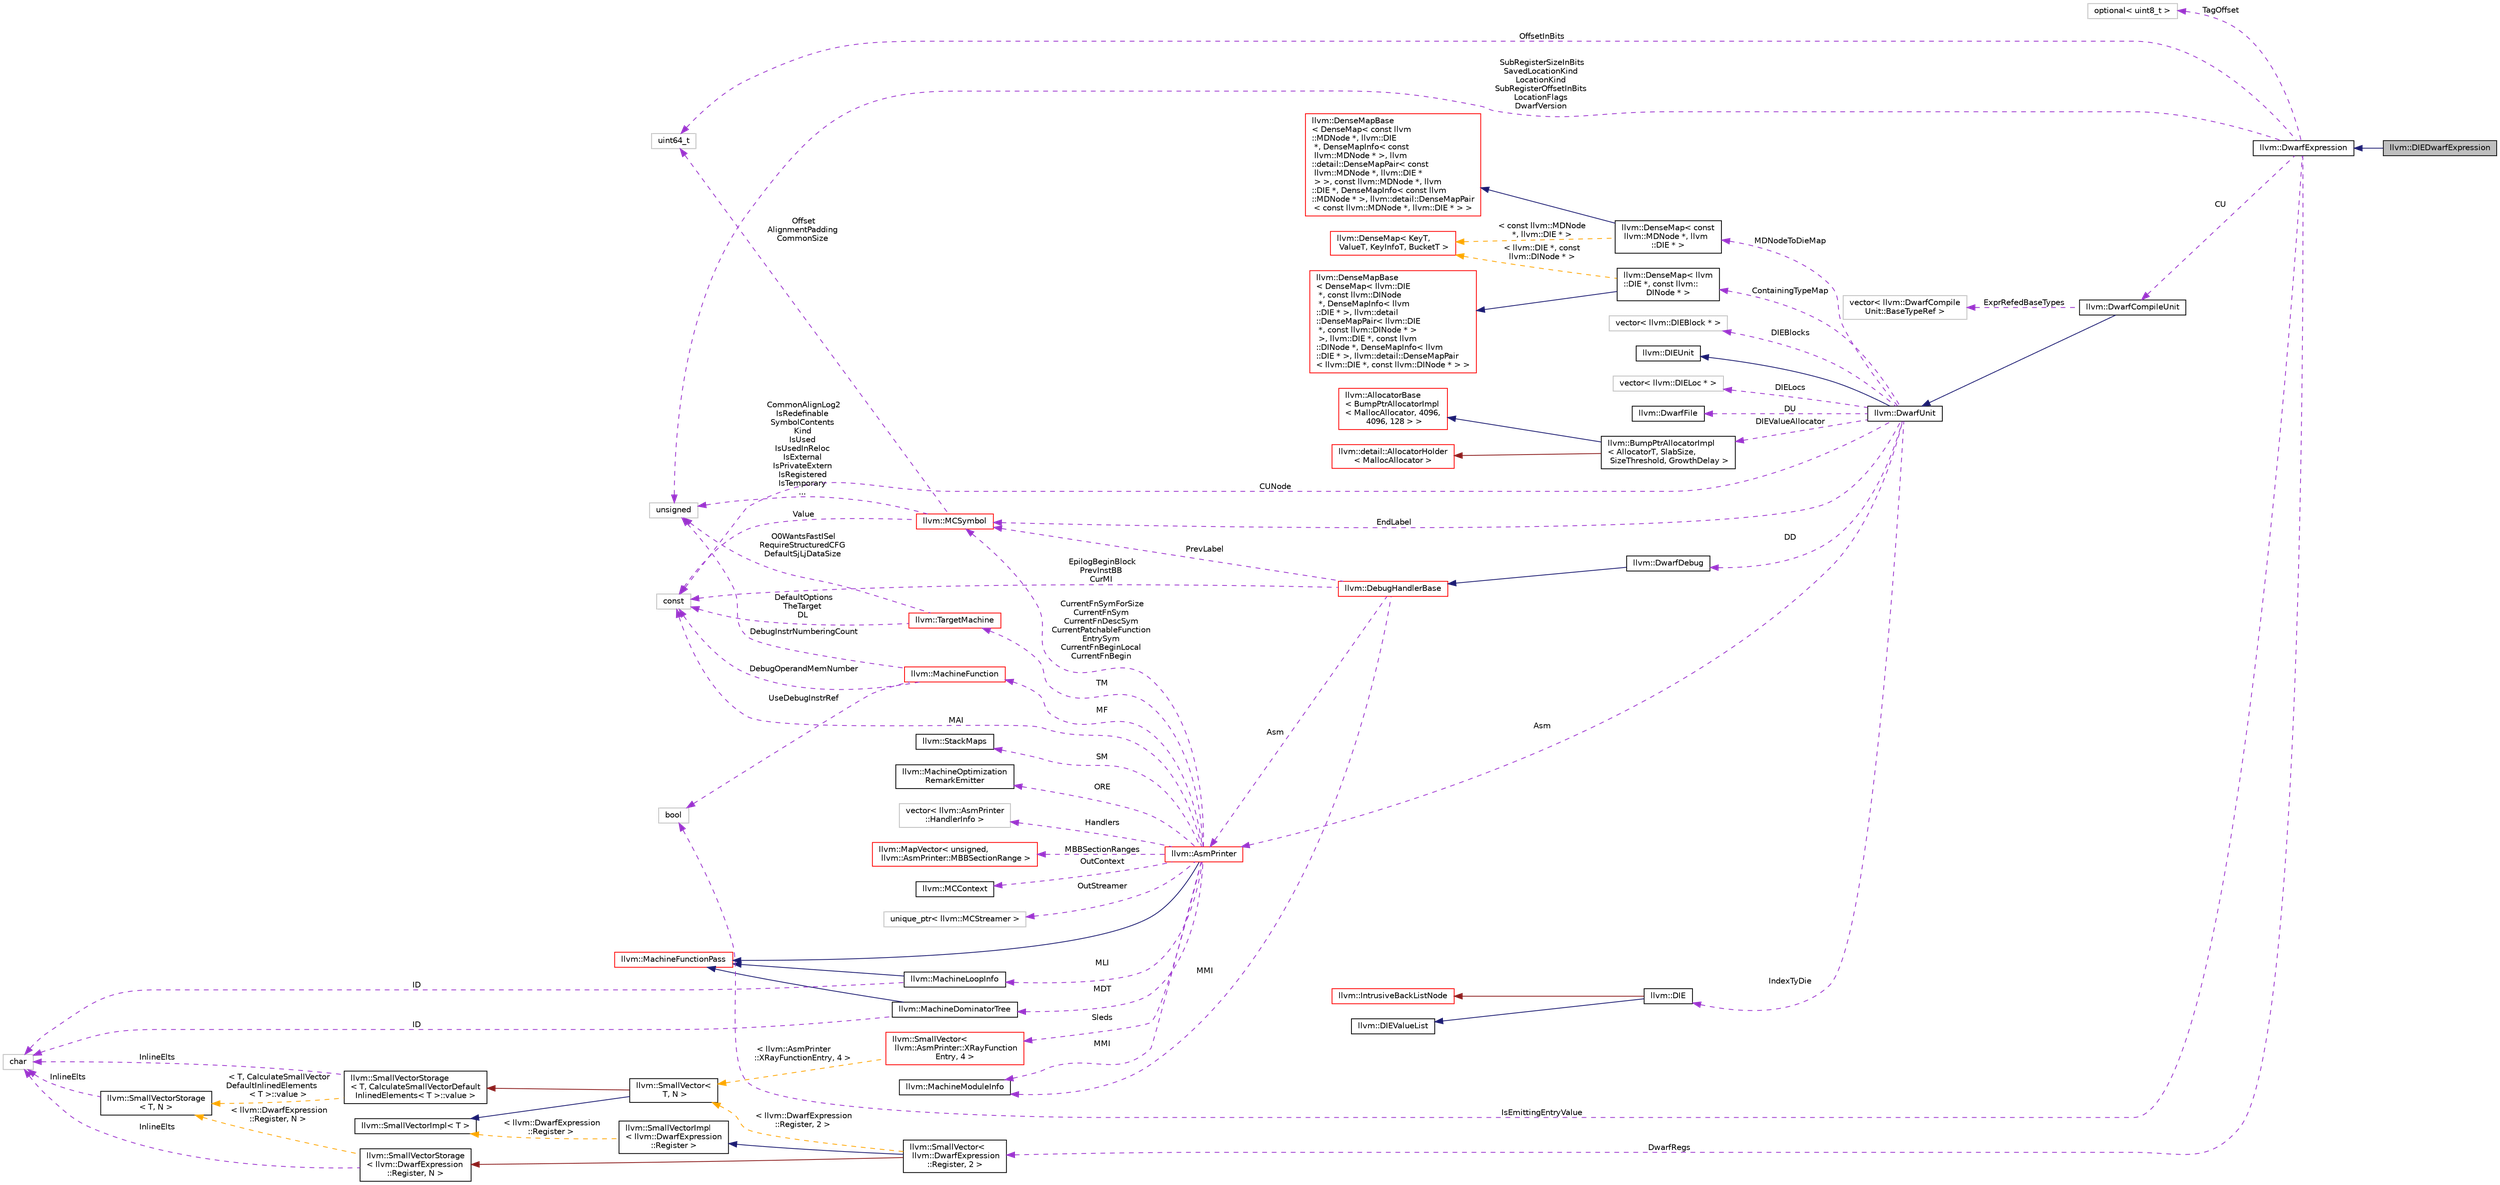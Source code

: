 digraph "llvm::DIEDwarfExpression"
{
 // LATEX_PDF_SIZE
  bgcolor="transparent";
  edge [fontname="Helvetica",fontsize="10",labelfontname="Helvetica",labelfontsize="10"];
  node [fontname="Helvetica",fontsize="10",shape=record];
  rankdir="LR";
  Node1 [label="llvm::DIEDwarfExpression",height=0.2,width=0.4,color="black", fillcolor="grey75", style="filled", fontcolor="black",tooltip="DwarfExpression implementation for singular DW_AT_location."];
  Node2 -> Node1 [dir="back",color="midnightblue",fontsize="10",style="solid",fontname="Helvetica"];
  Node2 [label="llvm::DwarfExpression",height=0.2,width=0.4,color="black",URL="$classllvm_1_1DwarfExpression.html",tooltip="Base class containing the logic for constructing DWARF expressions independently of whether they are ..."];
  Node3 -> Node2 [dir="back",color="darkorchid3",fontsize="10",style="dashed",label=" TagOffset" ,fontname="Helvetica"];
  Node3 [label="optional\< uint8_t \>",height=0.2,width=0.4,color="grey75",tooltip=" "];
  Node4 -> Node2 [dir="back",color="darkorchid3",fontsize="10",style="dashed",label=" OffsetInBits" ,fontname="Helvetica"];
  Node4 [label="uint64_t",height=0.2,width=0.4,color="grey75",tooltip=" "];
  Node5 -> Node2 [dir="back",color="darkorchid3",fontsize="10",style="dashed",label=" CU" ,fontname="Helvetica"];
  Node5 [label="llvm::DwarfCompileUnit",height=0.2,width=0.4,color="black",URL="$classllvm_1_1DwarfCompileUnit.html",tooltip=" "];
  Node6 -> Node5 [dir="back",color="midnightblue",fontsize="10",style="solid",fontname="Helvetica"];
  Node6 [label="llvm::DwarfUnit",height=0.2,width=0.4,color="black",URL="$classllvm_1_1DwarfUnit.html",tooltip="This dwarf writer support class manages information associated with a source file."];
  Node7 -> Node6 [dir="back",color="midnightblue",fontsize="10",style="solid",fontname="Helvetica"];
  Node7 [label="llvm::DIEUnit",height=0.2,width=0.4,color="black",URL="$classllvm_1_1DIEUnit.html",tooltip="Represents a compile or type unit."];
  Node8 -> Node6 [dir="back",color="darkorchid3",fontsize="10",style="dashed",label=" DIELocs" ,fontname="Helvetica"];
  Node8 [label="vector\< llvm::DIELoc * \>",height=0.2,width=0.4,color="grey75",tooltip=" "];
  Node9 -> Node6 [dir="back",color="darkorchid3",fontsize="10",style="dashed",label=" DU" ,fontname="Helvetica"];
  Node9 [label="llvm::DwarfFile",height=0.2,width=0.4,color="black",URL="$classllvm_1_1DwarfFile.html",tooltip=" "];
  Node10 -> Node6 [dir="back",color="darkorchid3",fontsize="10",style="dashed",label=" DIEValueAllocator" ,fontname="Helvetica"];
  Node10 [label="llvm::BumpPtrAllocatorImpl\l\< AllocatorT, SlabSize,\l SizeThreshold, GrowthDelay \>",height=0.2,width=0.4,color="black",URL="$classllvm_1_1BumpPtrAllocatorImpl.html",tooltip="Allocate memory in an ever growing pool, as if by bump-pointer."];
  Node11 -> Node10 [dir="back",color="midnightblue",fontsize="10",style="solid",fontname="Helvetica"];
  Node11 [label="llvm::AllocatorBase\l\< BumpPtrAllocatorImpl\l\< MallocAllocator, 4096,\l 4096, 128 \> \>",height=0.2,width=0.4,color="red",URL="$classllvm_1_1AllocatorBase.html",tooltip=" "];
  Node13 -> Node10 [dir="back",color="firebrick4",fontsize="10",style="solid",fontname="Helvetica"];
  Node13 [label="llvm::detail::AllocatorHolder\l\< MallocAllocator \>",height=0.2,width=0.4,color="red",URL="$classllvm_1_1detail_1_1AllocatorHolder.html",tooltip=" "];
  Node18 -> Node6 [dir="back",color="darkorchid3",fontsize="10",style="dashed",label=" DD" ,fontname="Helvetica"];
  Node18 [label="llvm::DwarfDebug",height=0.2,width=0.4,color="black",URL="$classllvm_1_1DwarfDebug.html",tooltip="Collects and handles dwarf debug information."];
  Node19 -> Node18 [dir="back",color="midnightblue",fontsize="10",style="solid",fontname="Helvetica"];
  Node19 [label="llvm::DebugHandlerBase",height=0.2,width=0.4,color="red",URL="$classllvm_1_1DebugHandlerBase.html",tooltip="Base class for debug information backends."];
  Node28 -> Node19 [dir="back",color="darkorchid3",fontsize="10",style="dashed",label=" MMI" ,fontname="Helvetica"];
  Node28 [label="llvm::MachineModuleInfo",height=0.2,width=0.4,color="black",URL="$classllvm_1_1MachineModuleInfo.html",tooltip="This class contains meta information specific to a module."];
  Node30 -> Node19 [dir="back",color="darkorchid3",fontsize="10",style="dashed",label=" Asm" ,fontname="Helvetica"];
  Node30 [label="llvm::AsmPrinter",height=0.2,width=0.4,color="red",URL="$classllvm_1_1AsmPrinter.html",tooltip="This class is intended to be used as a driving class for all asm writers."];
  Node31 -> Node30 [dir="back",color="midnightblue",fontsize="10",style="solid",fontname="Helvetica"];
  Node31 [label="llvm::MachineFunctionPass",height=0.2,width=0.4,color="red",URL="$classllvm_1_1MachineFunctionPass.html",tooltip="MachineFunctionPass - This class adapts the FunctionPass interface to allow convenient creation of pa..."];
  Node34 -> Node30 [dir="back",color="darkorchid3",fontsize="10",style="dashed",label=" SM" ,fontname="Helvetica"];
  Node34 [label="llvm::StackMaps",height=0.2,width=0.4,color="black",URL="$classllvm_1_1StackMaps.html",tooltip=" "];
  Node35 -> Node30 [dir="back",color="darkorchid3",fontsize="10",style="dashed",label=" ORE" ,fontname="Helvetica"];
  Node35 [label="llvm::MachineOptimization\lRemarkEmitter",height=0.2,width=0.4,color="black",URL="$classllvm_1_1MachineOptimizationRemarkEmitter.html",tooltip="The optimization diagnostic interface."];
  Node36 -> Node30 [dir="back",color="darkorchid3",fontsize="10",style="dashed",label=" MLI" ,fontname="Helvetica"];
  Node36 [label="llvm::MachineLoopInfo",height=0.2,width=0.4,color="black",URL="$classllvm_1_1MachineLoopInfo.html",tooltip=" "];
  Node31 -> Node36 [dir="back",color="midnightblue",fontsize="10",style="solid",fontname="Helvetica"];
  Node37 -> Node36 [dir="back",color="darkorchid3",fontsize="10",style="dashed",label=" ID" ,fontname="Helvetica"];
  Node37 [label="char",height=0.2,width=0.4,color="grey75",tooltip=" "];
  Node38 -> Node30 [dir="back",color="darkorchid3",fontsize="10",style="dashed",label=" MF" ,fontname="Helvetica"];
  Node38 [label="llvm::MachineFunction",height=0.2,width=0.4,color="red",URL="$classllvm_1_1MachineFunction.html",tooltip=" "];
  Node48 -> Node38 [dir="back",color="darkorchid3",fontsize="10",style="dashed",label=" UseDebugInstrRef" ,fontname="Helvetica"];
  Node48 [label="bool",height=0.2,width=0.4,color="grey75",tooltip=" "];
  Node49 -> Node38 [dir="back",color="darkorchid3",fontsize="10",style="dashed",label=" DebugOperandMemNumber" ,fontname="Helvetica"];
  Node49 [label="const",height=0.2,width=0.4,color="grey75",tooltip=" "];
  Node50 -> Node38 [dir="back",color="darkorchid3",fontsize="10",style="dashed",label=" DebugInstrNumberingCount" ,fontname="Helvetica"];
  Node50 [label="unsigned",height=0.2,width=0.4,color="grey75",tooltip=" "];
  Node54 -> Node30 [dir="back",color="darkorchid3",fontsize="10",style="dashed",label=" MDT" ,fontname="Helvetica"];
  Node54 [label="llvm::MachineDominatorTree",height=0.2,width=0.4,color="black",URL="$classllvm_1_1MachineDominatorTree.html",tooltip="DominatorTree Class - Concrete subclass of DominatorTreeBase that is used to compute a normal dominat..."];
  Node31 -> Node54 [dir="back",color="midnightblue",fontsize="10",style="solid",fontname="Helvetica"];
  Node37 -> Node54 [dir="back",color="darkorchid3",fontsize="10",style="dashed",label=" ID" ,fontname="Helvetica"];
  Node28 -> Node30 [dir="back",color="darkorchid3",fontsize="10",style="dashed",label=" MMI" ,fontname="Helvetica"];
  Node55 -> Node30 [dir="back",color="darkorchid3",fontsize="10",style="dashed",label=" TM" ,fontname="Helvetica"];
  Node55 [label="llvm::TargetMachine",height=0.2,width=0.4,color="red",URL="$classllvm_1_1TargetMachine.html",tooltip="Primary interface to the complete machine description for the target machine."];
  Node50 -> Node55 [dir="back",color="darkorchid3",fontsize="10",style="dashed",label=" O0WantsFastISel\nRequireStructuredCFG\nDefaultSjLjDataSize" ,fontname="Helvetica"];
  Node49 -> Node55 [dir="back",color="darkorchid3",fontsize="10",style="dashed",label=" DefaultOptions\nTheTarget\nDL" ,fontname="Helvetica"];
  Node84 -> Node30 [dir="back",color="darkorchid3",fontsize="10",style="dashed",label=" Sleds" ,fontname="Helvetica"];
  Node84 [label="llvm::SmallVector\<\l llvm::AsmPrinter::XRayFunction\lEntry, 4 \>",height=0.2,width=0.4,color="red",URL="$classllvm_1_1SmallVector.html",tooltip=" "];
  Node44 -> Node84 [dir="back",color="orange",fontsize="10",style="dashed",label=" \< llvm::AsmPrinter\l::XRayFunctionEntry, 4 \>" ,fontname="Helvetica"];
  Node44 [label="llvm::SmallVector\<\l T, N \>",height=0.2,width=0.4,color="black",URL="$classllvm_1_1SmallVector.html",tooltip="This is a 'vector' (really, a variable-sized array), optimized for the case when the array is small."];
  Node41 -> Node44 [dir="back",color="midnightblue",fontsize="10",style="solid",fontname="Helvetica"];
  Node41 [label="llvm::SmallVectorImpl\< T \>",height=0.2,width=0.4,color="black",URL="$classllvm_1_1SmallVectorImpl.html",tooltip="This class consists of common code factored out of the SmallVector class to reduce code duplication b..."];
  Node45 -> Node44 [dir="back",color="firebrick4",fontsize="10",style="solid",fontname="Helvetica"];
  Node45 [label="llvm::SmallVectorStorage\l\< T, CalculateSmallVectorDefault\lInlinedElements\< T \>::value \>",height=0.2,width=0.4,color="black",URL="$structllvm_1_1SmallVectorStorage.html",tooltip=" "];
  Node37 -> Node45 [dir="back",color="darkorchid3",fontsize="10",style="dashed",label=" InlineElts" ,fontname="Helvetica"];
  Node43 -> Node45 [dir="back",color="orange",fontsize="10",style="dashed",label=" \< T, CalculateSmallVector\lDefaultInlinedElements\l\< T \>::value \>" ,fontname="Helvetica"];
  Node43 [label="llvm::SmallVectorStorage\l\< T, N \>",height=0.2,width=0.4,color="black",URL="$structllvm_1_1SmallVectorStorage.html",tooltip="Storage for the SmallVector elements."];
  Node37 -> Node43 [dir="back",color="darkorchid3",fontsize="10",style="dashed",label=" InlineElts" ,fontname="Helvetica"];
  Node87 -> Node30 [dir="back",color="darkorchid3",fontsize="10",style="dashed",label=" Handlers" ,fontname="Helvetica"];
  Node87 [label="vector\< llvm::AsmPrinter\l::HandlerInfo \>",height=0.2,width=0.4,color="grey75",tooltip=" "];
  Node88 -> Node30 [dir="back",color="darkorchid3",fontsize="10",style="dashed",label=" MBBSectionRanges" ,fontname="Helvetica"];
  Node88 [label="llvm::MapVector\< unsigned,\l llvm::AsmPrinter::MBBSectionRange \>",height=0.2,width=0.4,color="red",URL="$classllvm_1_1MapVector.html",tooltip=" "];
  Node90 -> Node30 [dir="back",color="darkorchid3",fontsize="10",style="dashed",label=" CurrentFnSymForSize\nCurrentFnSym\nCurrentFnDescSym\nCurrentPatchableFunction\lEntrySym\nCurrentFnBeginLocal\nCurrentFnBegin" ,fontname="Helvetica"];
  Node90 [label="llvm::MCSymbol",height=0.2,width=0.4,color="red",URL="$classllvm_1_1MCSymbol.html",tooltip="MCSymbol - Instances of this class represent a symbol name in the MC file, and MCSymbols are created ..."];
  Node4 -> Node90 [dir="back",color="darkorchid3",fontsize="10",style="dashed",label=" Offset\nAlignmentPadding\nCommonSize" ,fontname="Helvetica"];
  Node49 -> Node90 [dir="back",color="darkorchid3",fontsize="10",style="dashed",label=" Value" ,fontname="Helvetica"];
  Node50 -> Node90 [dir="back",color="darkorchid3",fontsize="10",style="dashed",label=" CommonAlignLog2\nIsRedefinable\nSymbolContents\nKind\nIsUsed\nIsUsedInReloc\nIsExternal\nIsPrivateExtern\nIsRegistered\nIsTemporary\n..." ,fontname="Helvetica"];
  Node109 -> Node30 [dir="back",color="darkorchid3",fontsize="10",style="dashed",label=" OutContext" ,fontname="Helvetica"];
  Node109 [label="llvm::MCContext",height=0.2,width=0.4,color="black",URL="$classllvm_1_1MCContext.html",tooltip="Context object for machine code objects."];
  Node49 -> Node30 [dir="back",color="darkorchid3",fontsize="10",style="dashed",label=" MAI" ,fontname="Helvetica"];
  Node110 -> Node30 [dir="back",color="darkorchid3",fontsize="10",style="dashed",label=" OutStreamer" ,fontname="Helvetica"];
  Node110 [label="unique_ptr\< llvm::MCStreamer \>",height=0.2,width=0.4,color="grey75",tooltip=" "];
  Node49 -> Node19 [dir="back",color="darkorchid3",fontsize="10",style="dashed",label=" EpilogBeginBlock\nPrevInstBB\nCurMI" ,fontname="Helvetica"];
  Node90 -> Node19 [dir="back",color="darkorchid3",fontsize="10",style="dashed",label=" PrevLabel" ,fontname="Helvetica"];
  Node115 -> Node6 [dir="back",color="darkorchid3",fontsize="10",style="dashed",label=" IndexTyDie" ,fontname="Helvetica"];
  Node115 [label="llvm::DIE",height=0.2,width=0.4,color="black",URL="$classllvm_1_1DIE.html",tooltip="A structured debug information entry."];
  Node116 -> Node115 [dir="back",color="firebrick4",fontsize="10",style="solid",fontname="Helvetica"];
  Node116 [label="llvm::IntrusiveBackListNode",height=0.2,width=0.4,color="red",URL="$structllvm_1_1IntrusiveBackListNode.html",tooltip=" "];
  Node118 -> Node115 [dir="back",color="midnightblue",fontsize="10",style="solid",fontname="Helvetica"];
  Node118 [label="llvm::DIEValueList",height=0.2,width=0.4,color="black",URL="$classllvm_1_1DIEValueList.html",tooltip="A list of DIE values."];
  Node119 -> Node6 [dir="back",color="darkorchid3",fontsize="10",style="dashed",label=" MDNodeToDieMap" ,fontname="Helvetica"];
  Node119 [label="llvm::DenseMap\< const\l llvm::MDNode *, llvm\l::DIE * \>",height=0.2,width=0.4,color="black",URL="$classllvm_1_1DenseMap.html",tooltip=" "];
  Node120 -> Node119 [dir="back",color="midnightblue",fontsize="10",style="solid",fontname="Helvetica"];
  Node120 [label="llvm::DenseMapBase\l\< DenseMap\< const llvm\l::MDNode *, llvm::DIE\l *, DenseMapInfo\< const\l llvm::MDNode * \>, llvm\l::detail::DenseMapPair\< const\l llvm::MDNode *, llvm::DIE *\l \> \>, const llvm::MDNode *, llvm\l::DIE *, DenseMapInfo\< const llvm\l::MDNode * \>, llvm::detail::DenseMapPair\l\< const llvm::MDNode *, llvm::DIE * \> \>",height=0.2,width=0.4,color="red",URL="$classllvm_1_1DenseMapBase.html",tooltip=" "];
  Node25 -> Node119 [dir="back",color="orange",fontsize="10",style="dashed",label=" \< const llvm::MDNode\l *, llvm::DIE * \>" ,fontname="Helvetica"];
  Node25 [label="llvm::DenseMap\< KeyT,\l ValueT, KeyInfoT, BucketT \>",height=0.2,width=0.4,color="red",URL="$classllvm_1_1DenseMap.html",tooltip=" "];
  Node121 -> Node6 [dir="back",color="darkorchid3",fontsize="10",style="dashed",label=" ContainingTypeMap" ,fontname="Helvetica"];
  Node121 [label="llvm::DenseMap\< llvm\l::DIE *, const llvm::\lDINode * \>",height=0.2,width=0.4,color="black",URL="$classllvm_1_1DenseMap.html",tooltip=" "];
  Node122 -> Node121 [dir="back",color="midnightblue",fontsize="10",style="solid",fontname="Helvetica"];
  Node122 [label="llvm::DenseMapBase\l\< DenseMap\< llvm::DIE\l *, const llvm::DINode\l *, DenseMapInfo\< llvm\l::DIE * \>, llvm::detail\l::DenseMapPair\< llvm::DIE\l *, const llvm::DINode * \>\l \>, llvm::DIE *, const llvm\l::DINode *, DenseMapInfo\< llvm\l::DIE * \>, llvm::detail::DenseMapPair\l\< llvm::DIE *, const llvm::DINode * \> \>",height=0.2,width=0.4,color="red",URL="$classllvm_1_1DenseMapBase.html",tooltip=" "];
  Node25 -> Node121 [dir="back",color="orange",fontsize="10",style="dashed",label=" \< llvm::DIE *, const\l llvm::DINode * \>" ,fontname="Helvetica"];
  Node123 -> Node6 [dir="back",color="darkorchid3",fontsize="10",style="dashed",label=" DIEBlocks" ,fontname="Helvetica"];
  Node123 [label="vector\< llvm::DIEBlock * \>",height=0.2,width=0.4,color="grey75",tooltip=" "];
  Node30 -> Node6 [dir="back",color="darkorchid3",fontsize="10",style="dashed",label=" Asm" ,fontname="Helvetica"];
  Node90 -> Node6 [dir="back",color="darkorchid3",fontsize="10",style="dashed",label=" EndLabel" ,fontname="Helvetica"];
  Node49 -> Node6 [dir="back",color="darkorchid3",fontsize="10",style="dashed",label=" CUNode" ,fontname="Helvetica"];
  Node124 -> Node5 [dir="back",color="darkorchid3",fontsize="10",style="dashed",label=" ExprRefedBaseTypes" ,fontname="Helvetica"];
  Node124 [label="vector\< llvm::DwarfCompile\lUnit::BaseTypeRef \>",height=0.2,width=0.4,color="grey75",tooltip=" "];
  Node48 -> Node2 [dir="back",color="darkorchid3",fontsize="10",style="dashed",label=" IsEmittingEntryValue" ,fontname="Helvetica"];
  Node50 -> Node2 [dir="back",color="darkorchid3",fontsize="10",style="dashed",label=" SubRegisterSizeInBits\nSavedLocationKind\nLocationKind\nSubRegisterOffsetInBits\nLocationFlags\nDwarfVersion" ,fontname="Helvetica"];
  Node125 -> Node2 [dir="back",color="darkorchid3",fontsize="10",style="dashed",label=" DwarfRegs" ,fontname="Helvetica"];
  Node125 [label="llvm::SmallVector\<\l llvm::DwarfExpression\l::Register, 2 \>",height=0.2,width=0.4,color="black",URL="$classllvm_1_1SmallVector.html",tooltip=" "];
  Node126 -> Node125 [dir="back",color="midnightblue",fontsize="10",style="solid",fontname="Helvetica"];
  Node126 [label="llvm::SmallVectorImpl\l\< llvm::DwarfExpression\l::Register \>",height=0.2,width=0.4,color="black",URL="$classllvm_1_1SmallVectorImpl.html",tooltip=" "];
  Node41 -> Node126 [dir="back",color="orange",fontsize="10",style="dashed",label=" \< llvm::DwarfExpression\l::Register \>" ,fontname="Helvetica"];
  Node127 -> Node125 [dir="back",color="firebrick4",fontsize="10",style="solid",fontname="Helvetica"];
  Node127 [label="llvm::SmallVectorStorage\l\< llvm::DwarfExpression\l::Register, N \>",height=0.2,width=0.4,color="black",URL="$structllvm_1_1SmallVectorStorage.html",tooltip=" "];
  Node37 -> Node127 [dir="back",color="darkorchid3",fontsize="10",style="dashed",label=" InlineElts" ,fontname="Helvetica"];
  Node43 -> Node127 [dir="back",color="orange",fontsize="10",style="dashed",label=" \< llvm::DwarfExpression\l::Register, N \>" ,fontname="Helvetica"];
  Node44 -> Node125 [dir="back",color="orange",fontsize="10",style="dashed",label=" \< llvm::DwarfExpression\l::Register, 2 \>" ,fontname="Helvetica"];
}
